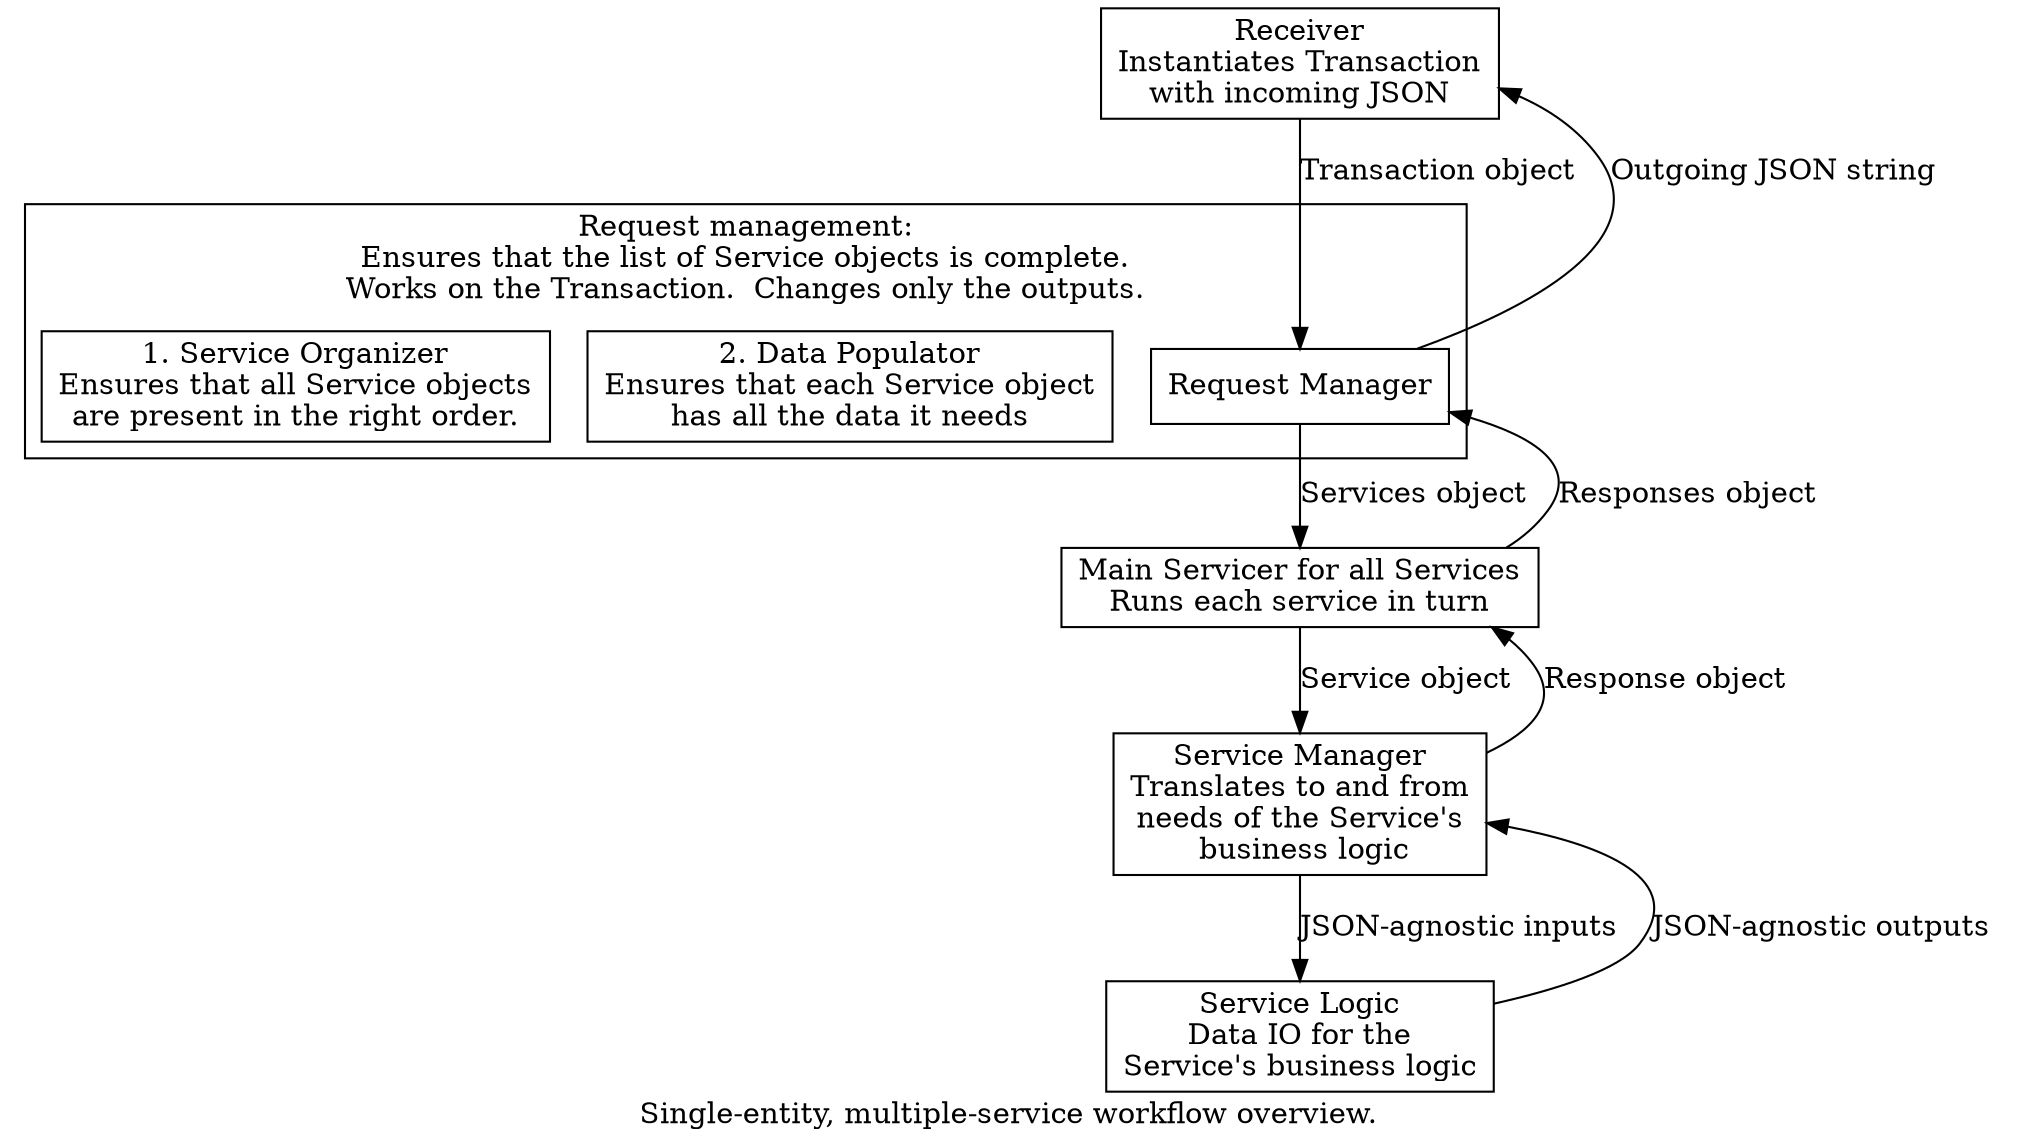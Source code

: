 digraph {
    node [shape=box];

    label="Single-entity, multiple-service workflow overview.";

    Receiver [label="Receiver\nInstantiates Transaction\nwith incoming JSON"];
   
    subgraph cluster_request {
        rankdir=LR;
        label="Request management:\nEnsures that the list of Service objects is complete.\nWorks on the Transaction.  Changes only the outputs.";
        Request_Manager [label="Request Manager"];
        Data_Populator [label="2. Data Populator\nEnsures that each Service object\nhas all the data it needs"];
        Service_Organizer [label="1. Service Organizer\nEnsures that all Service objects\nare present in the right order."];

        {
        rank=same;
        Request_Manager Service_Organizer Data_Populator;
        }
    
    }

    Main_Servicer [label="Main Servicer for all Services\nRuns each service in turn"];
    Service_Manager [label="Service Manager\nTranslates to and from\nneeds of the Service's\n business logic"];
    Service_Logic [label="Service Logic\nData IO for the\nService's business logic"];
    
    Receiver -> Request_Manager [label="Transaction object  "];
    Request_Manager -> Receiver [label="Outgoing JSON string  " constraint=False];
    
    Request_Manager -> Main_Servicer [label="Services object  "];
    Main_Servicer -> Request_Manager [label="Responses object  " constraint=False];
    
    Main_Servicer -> Service_Manager [label="Service object  "];
    Service_Manager -> Main_Servicer [label="Response object  " constraint=False];
    
    Service_Manager -> Service_Logic [label="JSON-agnostic inputs  "];
    Service_Logic -> Service_Manager [label="JSON-agnostic outputs  " constraint=False];
    
 
}
